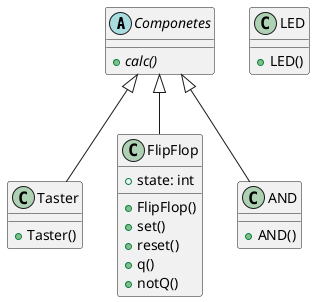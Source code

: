 @startuml

abstract class Componetes{
 + {abstract} calc()
}

class Taster {
 + Taster()
}

class FlipFlop{
 + FlipFlop()
 + state: int
 + set()
 + reset()
 + q()
 + notQ()
}

class LED{
 + LED()
}

class AND{
 + AND()
}

Componetes <|-- FlipFlop
Componetes <|-- AND
Componetes <|-- Taster

@enduml
